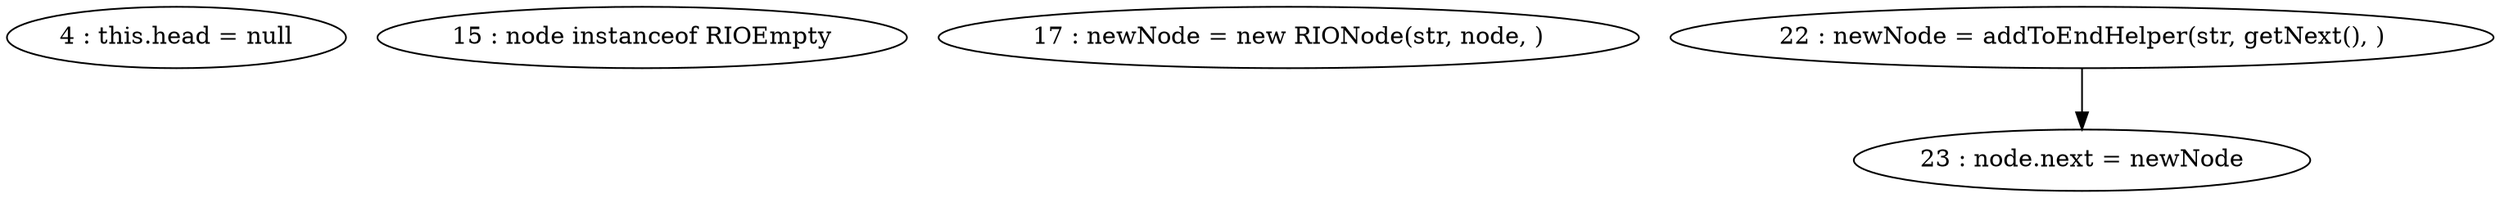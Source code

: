 digraph G {
"4 : this.head = null"
"15 : node instanceof RIOEmpty"
"17 : newNode = new RIONode(str, node, )"
"22 : newNode = addToEndHelper(str, getNext(), )"
"22 : newNode = addToEndHelper(str, getNext(), )" -> "23 : node.next = newNode"
"23 : node.next = newNode"
}